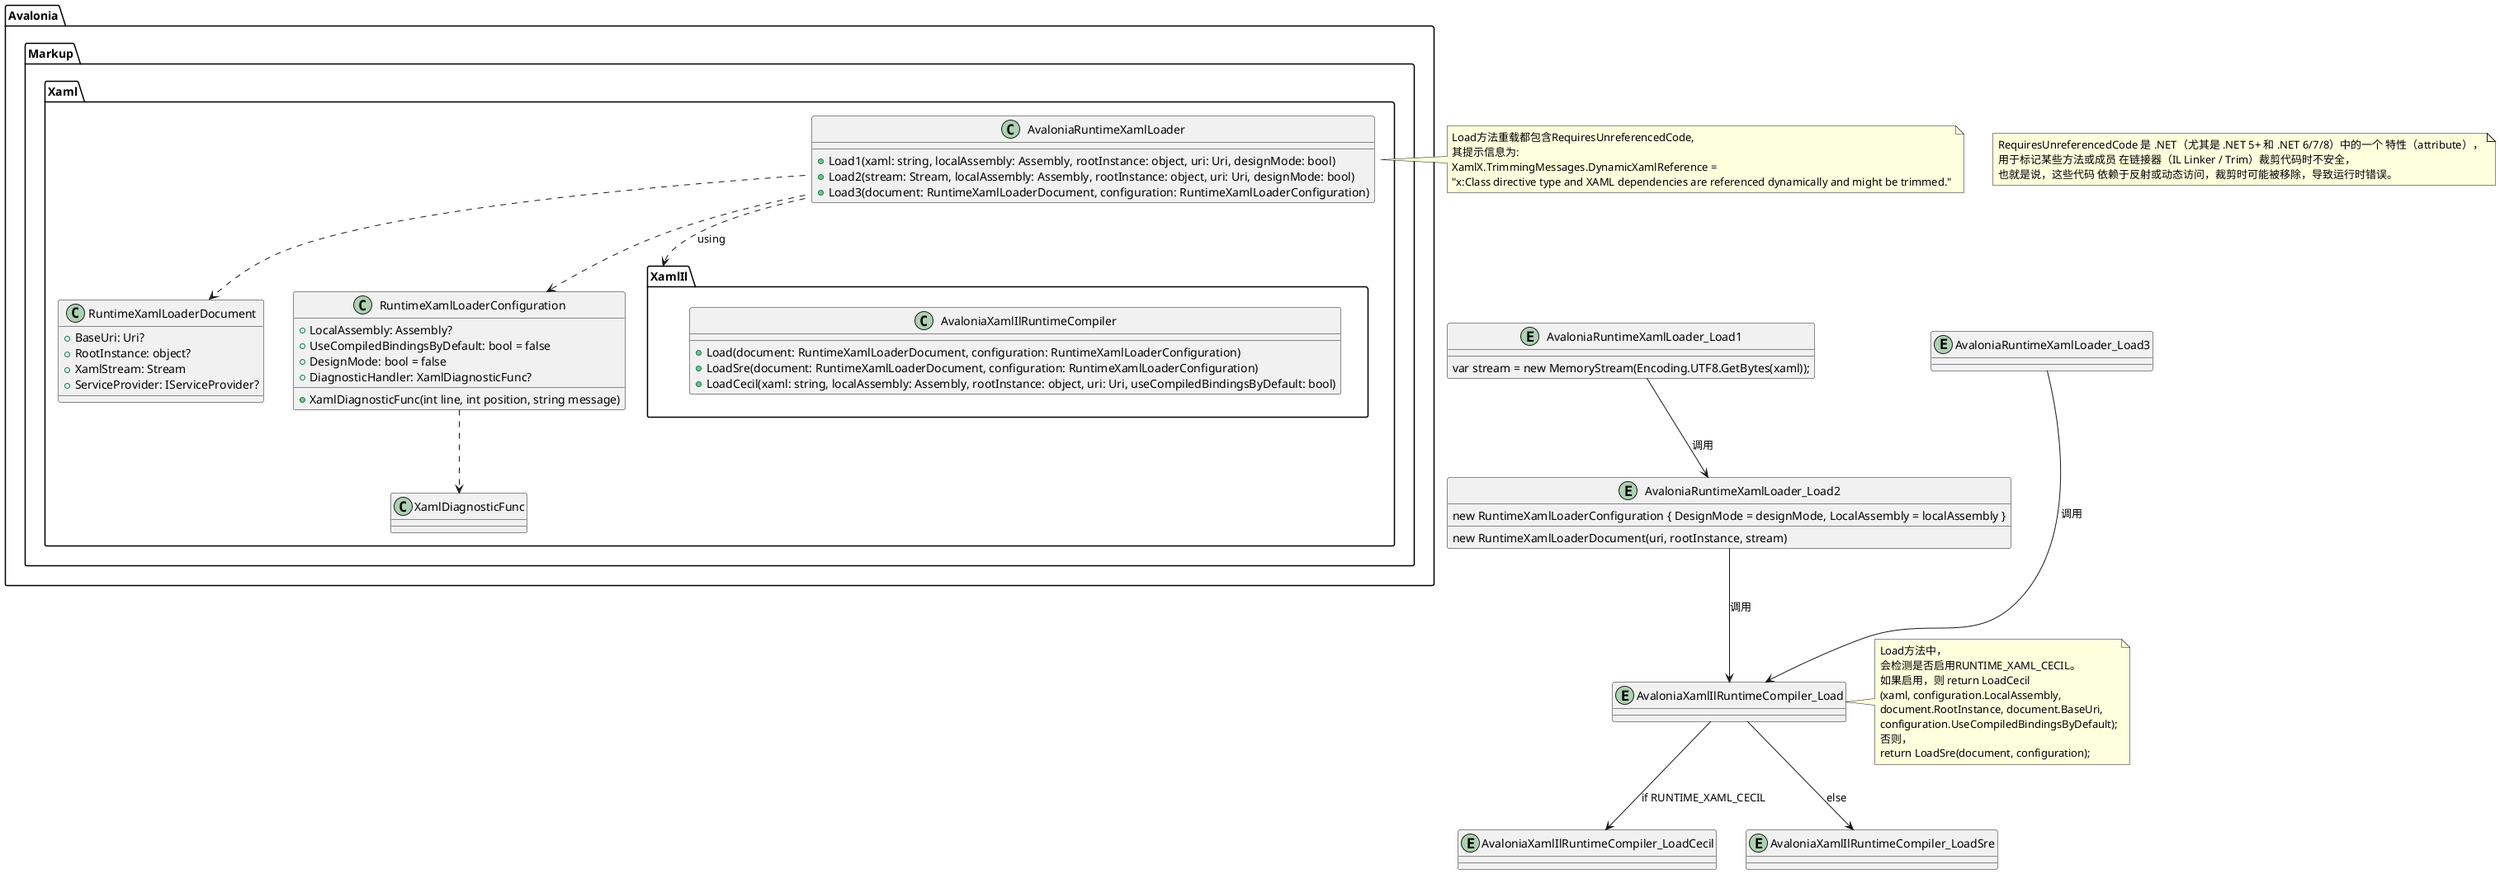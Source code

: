 @startuml
namespace Avalonia.Markup.Xaml {
    class AvaloniaRuntimeXamlLoader {
        + Load1(xaml: string, localAssembly: Assembly, rootInstance: object, uri: Uri, designMode: bool)
        + Load2(stream: Stream, localAssembly: Assembly, rootInstance: object, uri: Uri, designMode: bool)
        + Load3(document: RuntimeXamlLoaderDocument, configuration: RuntimeXamlLoaderConfiguration)
    }

    class RuntimeXamlLoaderDocument {
        + BaseUri: Uri?
        + RootInstance: object?
        + XamlStream: Stream
        + ServiceProvider: IServiceProvider?
    }

    class RuntimeXamlLoaderConfiguration {
        + LocalAssembly: Assembly?
        + UseCompiledBindingsByDefault: bool = false
        + DesignMode: bool = false
        + DiagnosticHandler: XamlDiagnosticFunc?
        + XamlDiagnosticFunc(int line, int position, string message)
    }

    AvaloniaRuntimeXamlLoader ..> RuntimeXamlLoaderDocument
    AvaloniaRuntimeXamlLoader ..> RuntimeXamlLoaderConfiguration
    RuntimeXamlLoaderConfiguration ..> XamlDiagnosticFunc
}

' 建立伪节点代表方法
entity AvaloniaRuntimeXamlLoader_Load1 {
  var stream = new MemoryStream(Encoding.UTF8.GetBytes(xaml));
}
entity AvaloniaRuntimeXamlLoader_Load2 {
  new RuntimeXamlLoaderDocument(uri, rootInstance, stream)
  new RuntimeXamlLoaderConfiguration { DesignMode = designMode, LocalAssembly = localAssembly }
}
entity AvaloniaRuntimeXamlLoader_Load3
entity AvaloniaXamlIlRuntimeCompiler_Load
entity AvaloniaXamlIlRuntimeCompiler_LoadCecil
entity AvaloniaXamlIlRuntimeCompiler_LoadSre

' 隐藏连线，把伪节点放到类方法对应的位置
Avalonia.Markup.Xaml.AvaloniaRuntimeXamlLoader::Load1 -[hidden]- AvaloniaRuntimeXamlLoader_Load1
Avalonia.Markup.Xaml.AvaloniaRuntimeXamlLoader::Load2 -[hidden]- AvaloniaRuntimeXamlLoader_Load2
Avalonia.Markup.Xaml.AvaloniaRuntimeXamlLoader::Load3 -[hidden]- AvaloniaRuntimeXamlLoader_Load3

' 实际箭头
AvaloniaRuntimeXamlLoader_Load1 --> AvaloniaRuntimeXamlLoader_Load2 : 调用
AvaloniaRuntimeXamlLoader_Load2 --> AvaloniaXamlIlRuntimeCompiler_Load : 调用
AvaloniaRuntimeXamlLoader_Load3 --> AvaloniaXamlIlRuntimeCompiler_Load : 调用
AvaloniaXamlIlRuntimeCompiler_Load --> AvaloniaXamlIlRuntimeCompiler_LoadCecil : if RUNTIME_XAML_CECIL
AvaloniaXamlIlRuntimeCompiler_Load --> AvaloniaXamlIlRuntimeCompiler_LoadSre : else

note right of AvaloniaRuntimeXamlLoader
  Load方法重载都包含RequiresUnreferencedCode,
  其提示信息为:
  XamlX.TrimmingMessages.DynamicXamlReference =
  "x:Class directive type and XAML dependencies are referenced dynamically and might be trimmed."
end note

note as N1
  RequiresUnreferencedCode 是 .NET（尤其是 .NET 5+ 和 .NET 6/7/8）中的一个 特性（attribute），
  用于标记某些方法或成员 在链接器（IL Linker / Trim）裁剪代码时不安全，
  也就是说，这些代码 依赖于反射或动态访问，裁剪时可能被移除，导致运行时错误。
end note

note right of AvaloniaXamlIlRuntimeCompiler_Load
  Load方法中，
  会检测是否启用RUNTIME_XAML_CECIL。
  如果启用，则 return LoadCecil
  (xaml, configuration.LocalAssembly, 
  document.RootInstance, document.BaseUri, 
  configuration.UseCompiledBindingsByDefault);
  否则，
  return LoadSre(document, configuration);
end note

package Avalonia.Markup.Xaml.XamlIl {
    class AvaloniaXamlIlRuntimeCompiler {
        + Load(document: RuntimeXamlLoaderDocument, configuration: RuntimeXamlLoaderConfiguration)
        + LoadSre(document: RuntimeXamlLoaderDocument, configuration: RuntimeXamlLoaderConfiguration)
        + LoadCecil(xaml: string, localAssembly: Assembly, rootInstance: object, uri: Uri, useCompiledBindingsByDefault: bool)
    }
}

Avalonia.Markup.Xaml.XamlIl.AvaloniaXamlIlRuntimeCompiler::Load -[hidden]- AvaloniaXamlIlRuntimeCompiler_Load

Avalonia.Markup.Xaml.AvaloniaRuntimeXamlLoader ..> Avalonia.Markup.Xaml.XamlIl : using
@enduml
